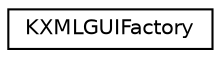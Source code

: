 digraph "Graphical Class Hierarchy"
{
  edge [fontname="Helvetica",fontsize="10",labelfontname="Helvetica",labelfontsize="10"];
  node [fontname="Helvetica",fontsize="10",shape=record];
  rankdir="LR";
  Node0 [label="KXMLGUIFactory",height=0.2,width=0.4,color="black", fillcolor="white", style="filled",URL="$classKXMLGUIFactory.html",tooltip="KXMLGUIFactory, together with KXMLGUIClient objects, can be used to create a GUI of container widgets..."];
}
